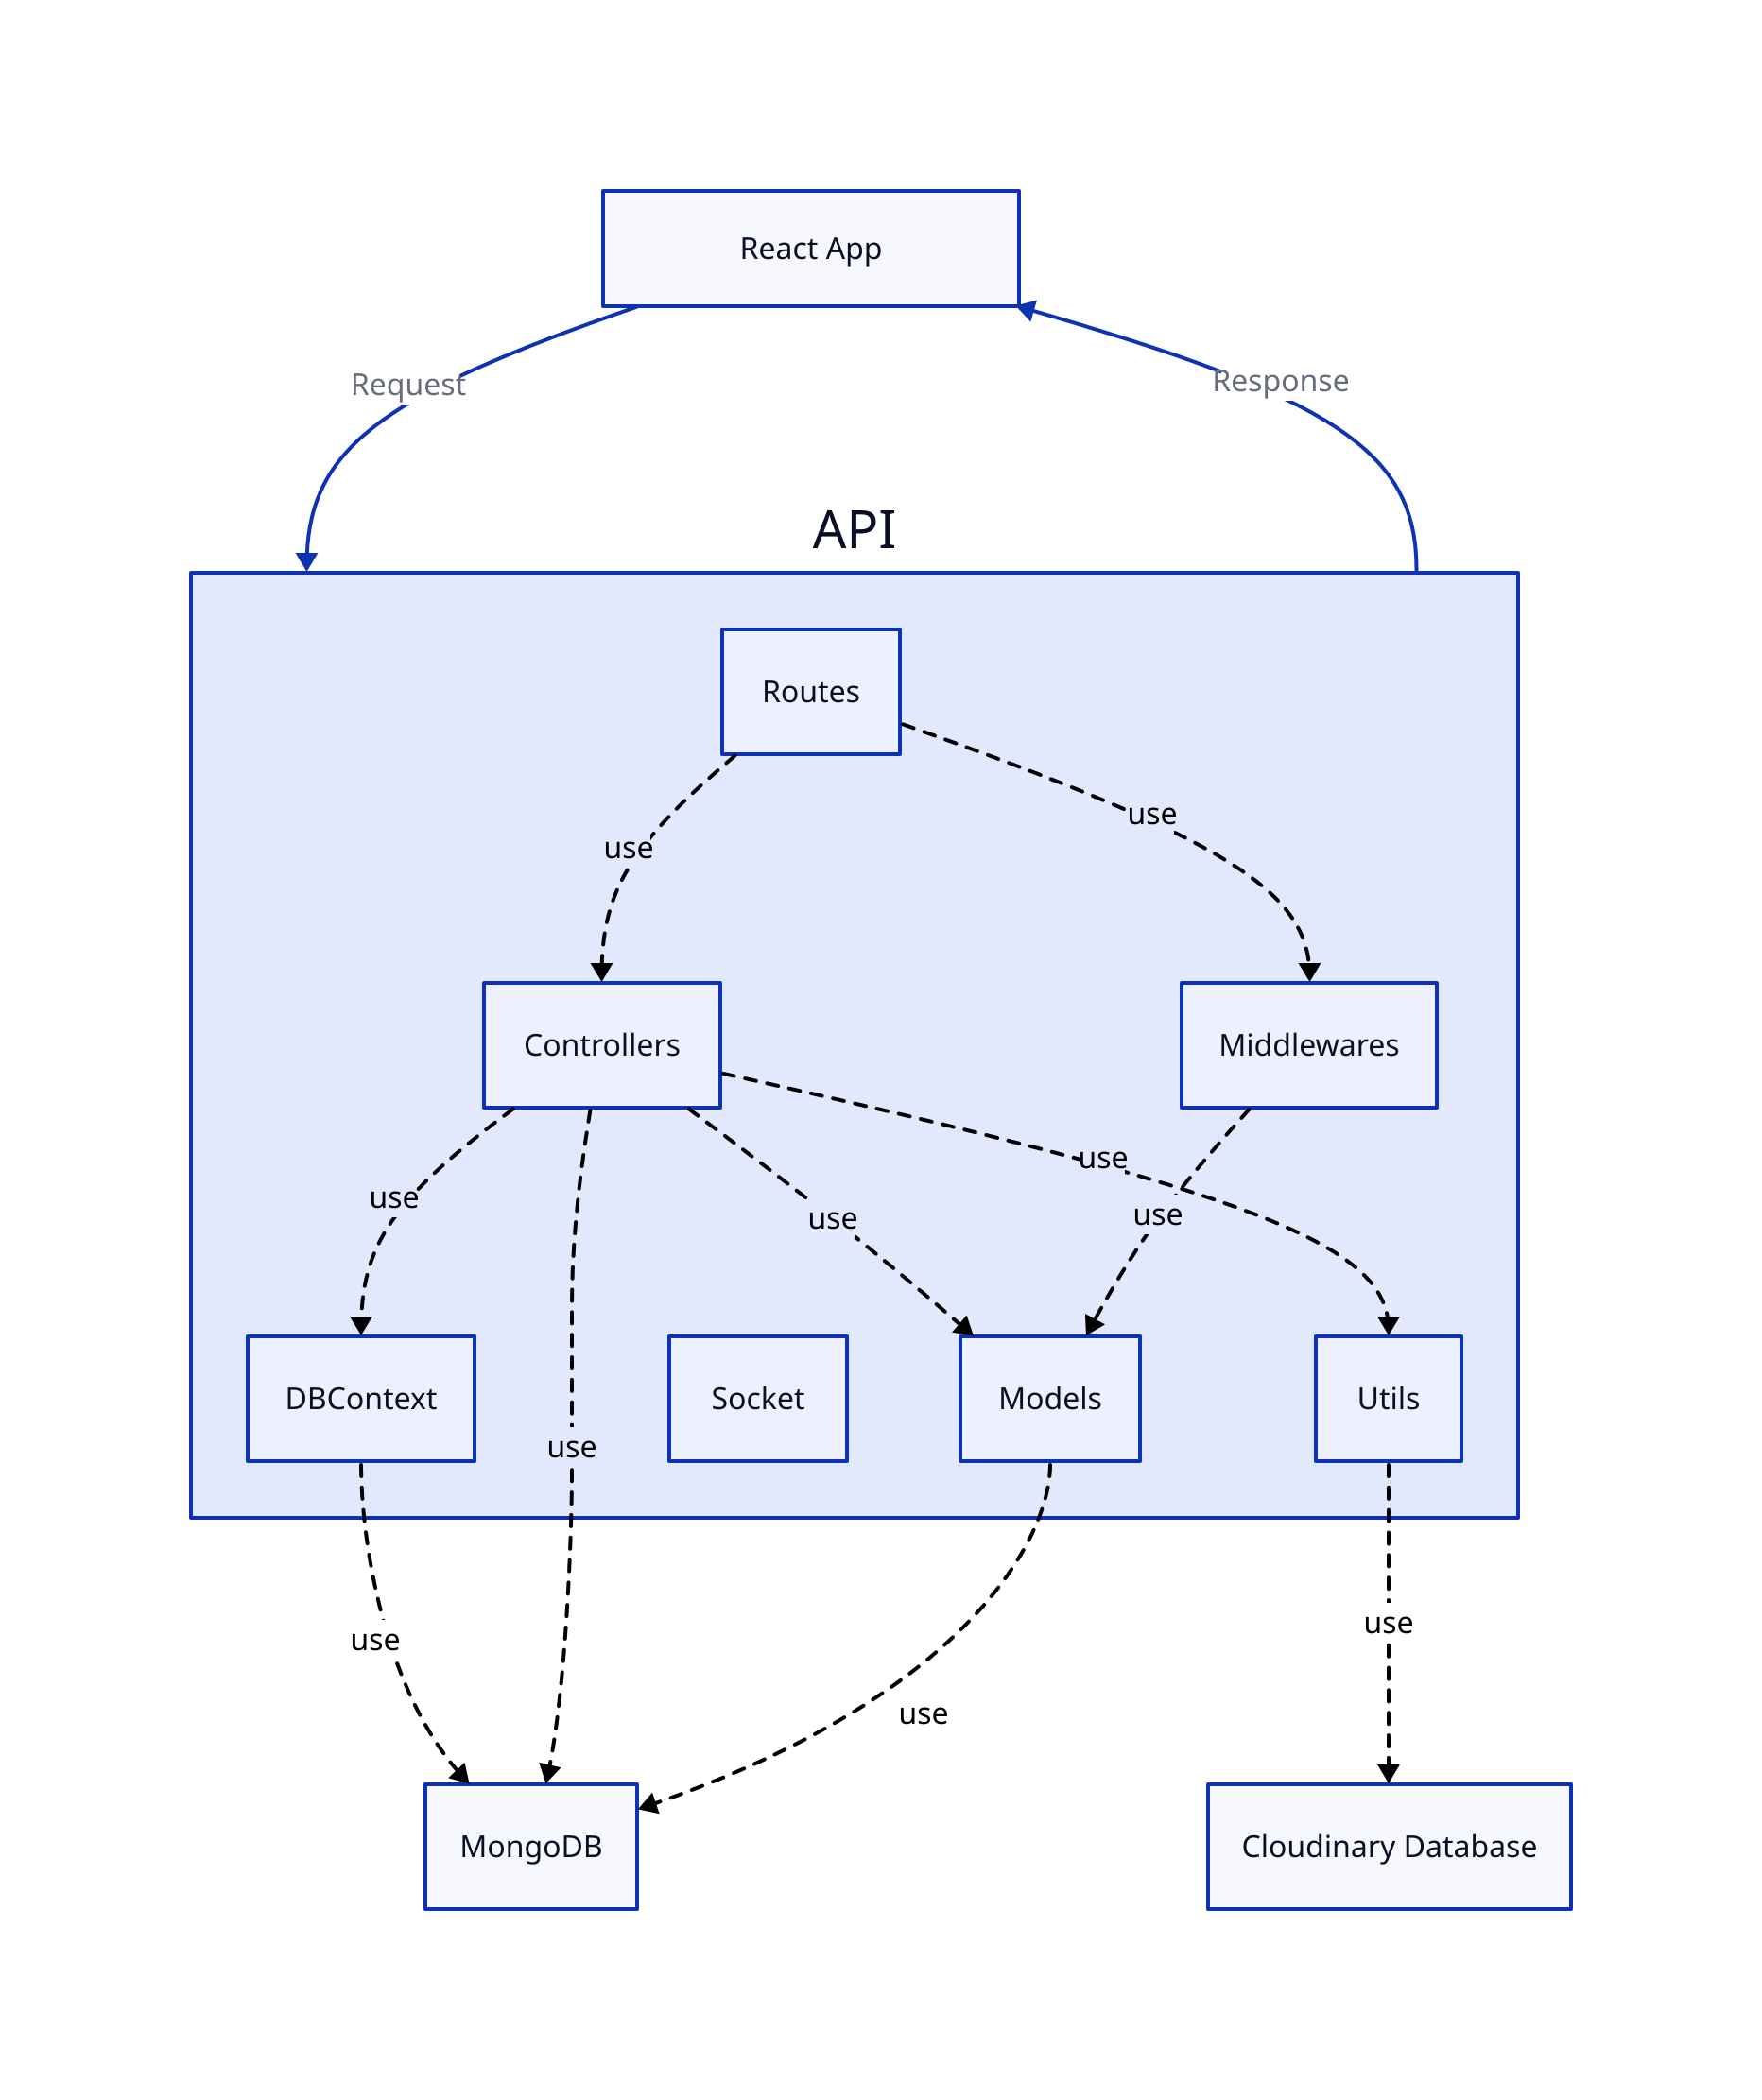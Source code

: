 classes: {
  package: {
    width: 220
  }

  dot-arrow: {
    style: {
      stroke-dash: 3
      stroke: black
      font-color: black
    }
  }
}

React App: {
  class: package
}

React App -> API: Request
React App <- API: Response

API: {
  Controllers
  DBContext
  Middlewares
  Routes
  Utils
  Socket
  Models

  Controllers -> DBContext: use {class: dot-arrow}
  Controllers -> Models: use {class: dot-arrow}
  Controllers -> Utils: use {class: dot-arrow}

  Routes -> Controllers: use {class: dot-arrow}
  Routes -> Middlewares: use {class: dot-arrow}

  Middlewares -> Models: use {class: dot-arrow}
}

API.DBContext -> MongoDB: use {class: dot-arrow}
API.Controllers -> MongoDB: use {class: dot-arrow}
API.Models -> MongoDB: use {class: dot-arrow}

API.Utils -> Cloudinary Database: use {class: dot-arrow}